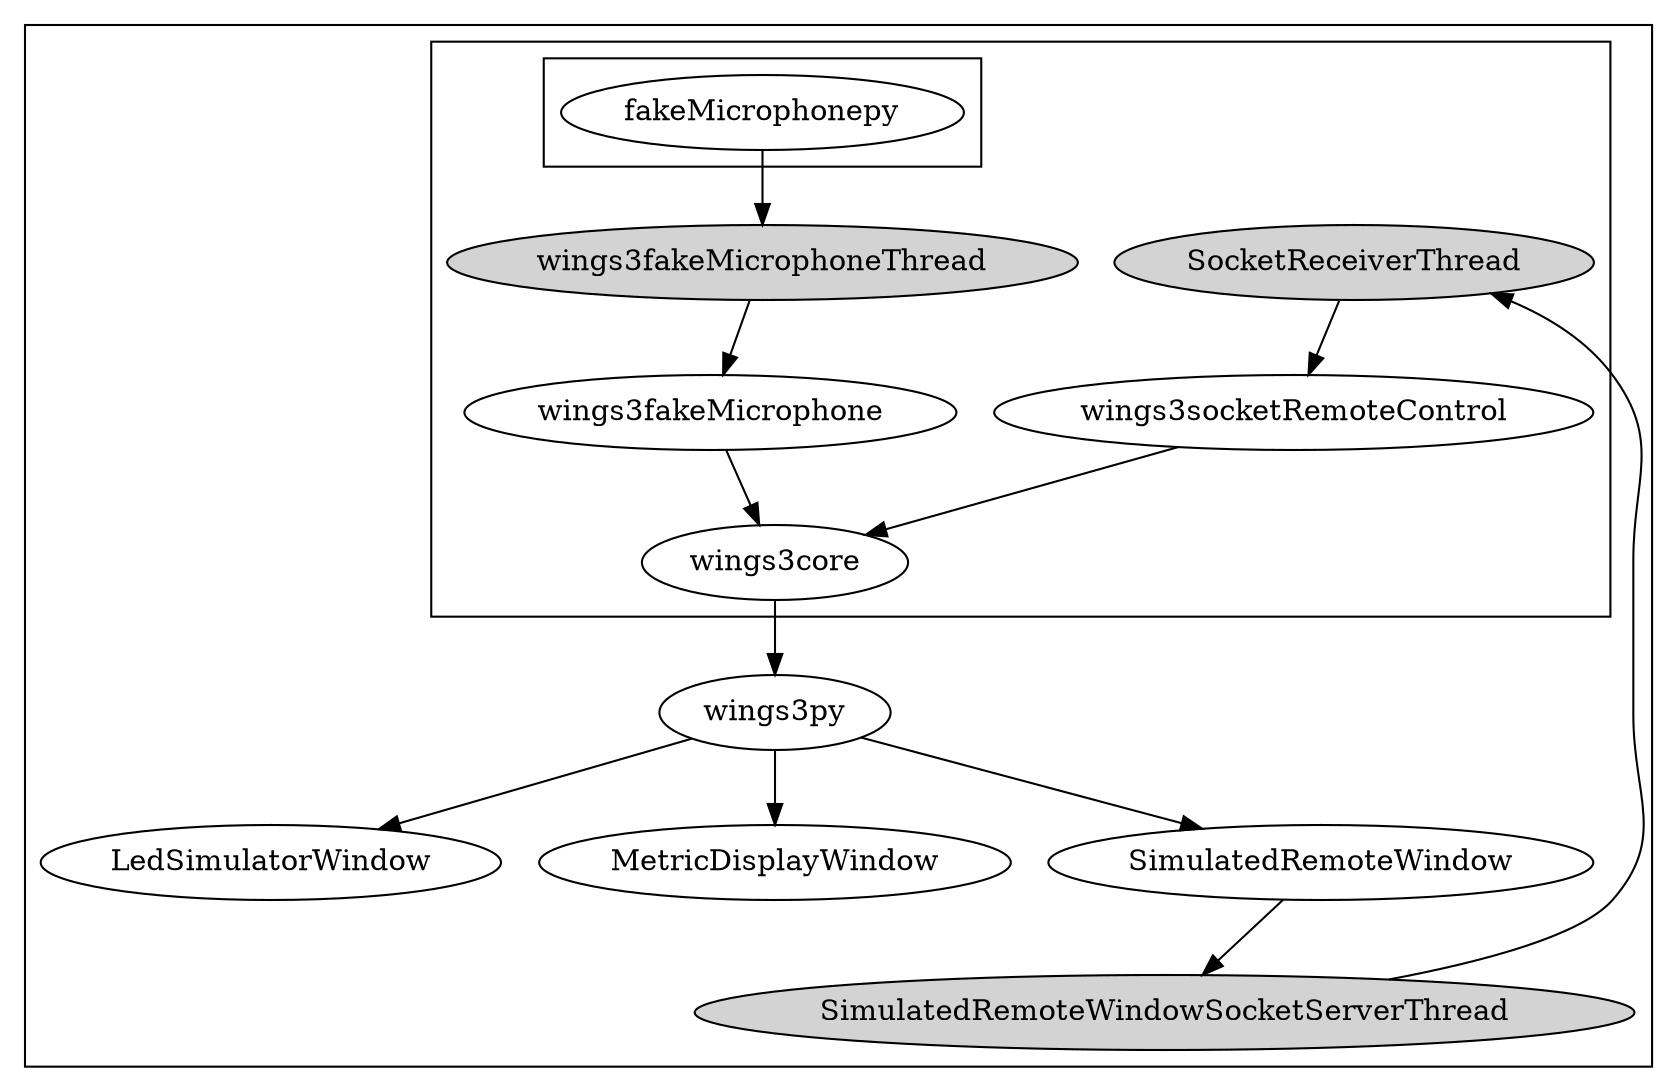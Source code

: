 digraph {
    subgraph cluster_wings3py {
        wings3py;
        LedSimulatorWindow;
        MetricDisplayWindow;
        SimulatedRemoteWindow;
        SimulatedRemoteWindowSocketServerThread[fillcolor=lightgrey,style=filled];
        subgraph cluster_binwings3cpp {
            wings3core;
            wings3socketRemoteControl;
            SocketReceiverThread[fillcolor=lightgrey,style=filled];
            wings3fakeMicrophone;
            wings3fakeMicrophoneThread[fillcolor=lightgrey,style=filled];
            subgraph cluster_audioCaptureMic {
                fakeMicrophonepy;

            }
        }
    }
    wings3core -> wings3py;
    wings3py -> LedSimulatorWindow;
    wings3py -> MetricDisplayWindow;
    wings3py -> SimulatedRemoteWindow;

    SimulatedRemoteWindow -> SimulatedRemoteWindowSocketServerThread;
    SocketReceiverThread -> wings3socketRemoteControl;
    wings3socketRemoteControl -> wings3core;
    SimulatedRemoteWindowSocketServerThread -> SocketReceiverThread;

    wings3fakeMicrophone -> wings3core;
    wings3fakeMicrophoneThread -> wings3fakeMicrophone;
    fakeMicrophonepy -> wings3fakeMicrophoneThread;
}